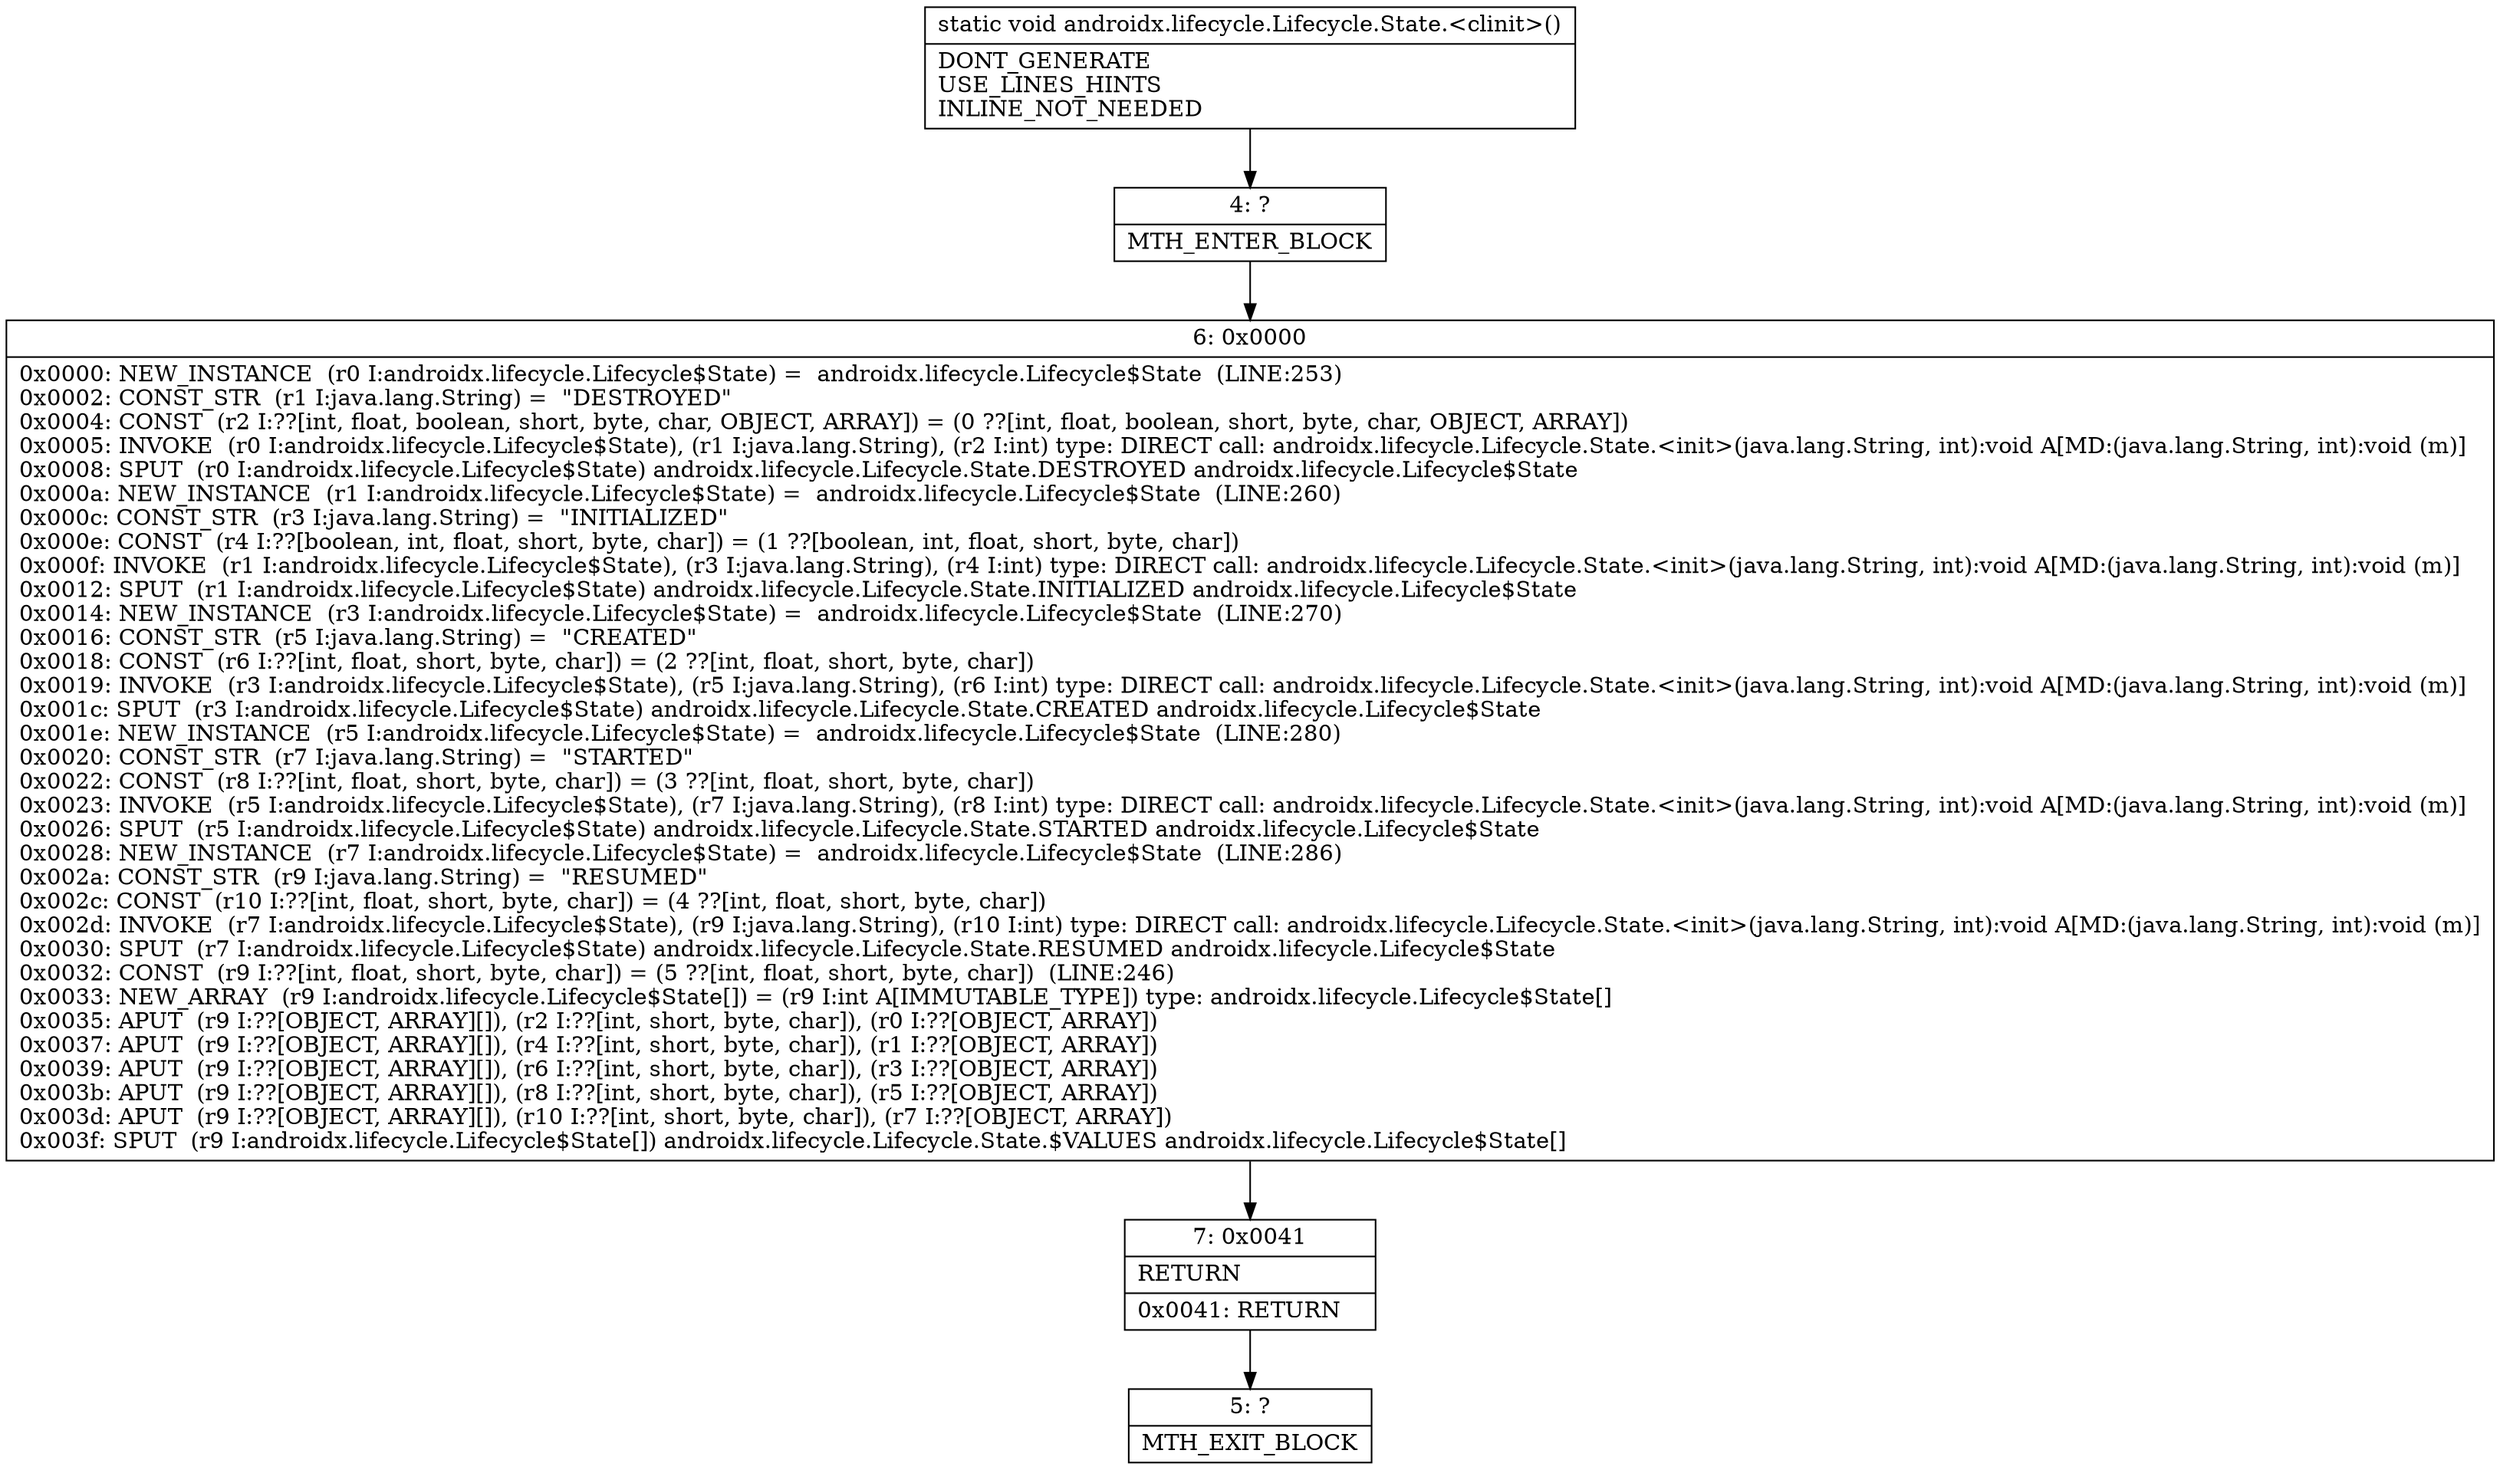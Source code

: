 digraph "CFG forandroidx.lifecycle.Lifecycle.State.\<clinit\>()V" {
Node_4 [shape=record,label="{4\:\ ?|MTH_ENTER_BLOCK\l}"];
Node_6 [shape=record,label="{6\:\ 0x0000|0x0000: NEW_INSTANCE  (r0 I:androidx.lifecycle.Lifecycle$State) =  androidx.lifecycle.Lifecycle$State  (LINE:253)\l0x0002: CONST_STR  (r1 I:java.lang.String) =  \"DESTROYED\" \l0x0004: CONST  (r2 I:??[int, float, boolean, short, byte, char, OBJECT, ARRAY]) = (0 ??[int, float, boolean, short, byte, char, OBJECT, ARRAY]) \l0x0005: INVOKE  (r0 I:androidx.lifecycle.Lifecycle$State), (r1 I:java.lang.String), (r2 I:int) type: DIRECT call: androidx.lifecycle.Lifecycle.State.\<init\>(java.lang.String, int):void A[MD:(java.lang.String, int):void (m)]\l0x0008: SPUT  (r0 I:androidx.lifecycle.Lifecycle$State) androidx.lifecycle.Lifecycle.State.DESTROYED androidx.lifecycle.Lifecycle$State \l0x000a: NEW_INSTANCE  (r1 I:androidx.lifecycle.Lifecycle$State) =  androidx.lifecycle.Lifecycle$State  (LINE:260)\l0x000c: CONST_STR  (r3 I:java.lang.String) =  \"INITIALIZED\" \l0x000e: CONST  (r4 I:??[boolean, int, float, short, byte, char]) = (1 ??[boolean, int, float, short, byte, char]) \l0x000f: INVOKE  (r1 I:androidx.lifecycle.Lifecycle$State), (r3 I:java.lang.String), (r4 I:int) type: DIRECT call: androidx.lifecycle.Lifecycle.State.\<init\>(java.lang.String, int):void A[MD:(java.lang.String, int):void (m)]\l0x0012: SPUT  (r1 I:androidx.lifecycle.Lifecycle$State) androidx.lifecycle.Lifecycle.State.INITIALIZED androidx.lifecycle.Lifecycle$State \l0x0014: NEW_INSTANCE  (r3 I:androidx.lifecycle.Lifecycle$State) =  androidx.lifecycle.Lifecycle$State  (LINE:270)\l0x0016: CONST_STR  (r5 I:java.lang.String) =  \"CREATED\" \l0x0018: CONST  (r6 I:??[int, float, short, byte, char]) = (2 ??[int, float, short, byte, char]) \l0x0019: INVOKE  (r3 I:androidx.lifecycle.Lifecycle$State), (r5 I:java.lang.String), (r6 I:int) type: DIRECT call: androidx.lifecycle.Lifecycle.State.\<init\>(java.lang.String, int):void A[MD:(java.lang.String, int):void (m)]\l0x001c: SPUT  (r3 I:androidx.lifecycle.Lifecycle$State) androidx.lifecycle.Lifecycle.State.CREATED androidx.lifecycle.Lifecycle$State \l0x001e: NEW_INSTANCE  (r5 I:androidx.lifecycle.Lifecycle$State) =  androidx.lifecycle.Lifecycle$State  (LINE:280)\l0x0020: CONST_STR  (r7 I:java.lang.String) =  \"STARTED\" \l0x0022: CONST  (r8 I:??[int, float, short, byte, char]) = (3 ??[int, float, short, byte, char]) \l0x0023: INVOKE  (r5 I:androidx.lifecycle.Lifecycle$State), (r7 I:java.lang.String), (r8 I:int) type: DIRECT call: androidx.lifecycle.Lifecycle.State.\<init\>(java.lang.String, int):void A[MD:(java.lang.String, int):void (m)]\l0x0026: SPUT  (r5 I:androidx.lifecycle.Lifecycle$State) androidx.lifecycle.Lifecycle.State.STARTED androidx.lifecycle.Lifecycle$State \l0x0028: NEW_INSTANCE  (r7 I:androidx.lifecycle.Lifecycle$State) =  androidx.lifecycle.Lifecycle$State  (LINE:286)\l0x002a: CONST_STR  (r9 I:java.lang.String) =  \"RESUMED\" \l0x002c: CONST  (r10 I:??[int, float, short, byte, char]) = (4 ??[int, float, short, byte, char]) \l0x002d: INVOKE  (r7 I:androidx.lifecycle.Lifecycle$State), (r9 I:java.lang.String), (r10 I:int) type: DIRECT call: androidx.lifecycle.Lifecycle.State.\<init\>(java.lang.String, int):void A[MD:(java.lang.String, int):void (m)]\l0x0030: SPUT  (r7 I:androidx.lifecycle.Lifecycle$State) androidx.lifecycle.Lifecycle.State.RESUMED androidx.lifecycle.Lifecycle$State \l0x0032: CONST  (r9 I:??[int, float, short, byte, char]) = (5 ??[int, float, short, byte, char])  (LINE:246)\l0x0033: NEW_ARRAY  (r9 I:androidx.lifecycle.Lifecycle$State[]) = (r9 I:int A[IMMUTABLE_TYPE]) type: androidx.lifecycle.Lifecycle$State[] \l0x0035: APUT  (r9 I:??[OBJECT, ARRAY][]), (r2 I:??[int, short, byte, char]), (r0 I:??[OBJECT, ARRAY]) \l0x0037: APUT  (r9 I:??[OBJECT, ARRAY][]), (r4 I:??[int, short, byte, char]), (r1 I:??[OBJECT, ARRAY]) \l0x0039: APUT  (r9 I:??[OBJECT, ARRAY][]), (r6 I:??[int, short, byte, char]), (r3 I:??[OBJECT, ARRAY]) \l0x003b: APUT  (r9 I:??[OBJECT, ARRAY][]), (r8 I:??[int, short, byte, char]), (r5 I:??[OBJECT, ARRAY]) \l0x003d: APUT  (r9 I:??[OBJECT, ARRAY][]), (r10 I:??[int, short, byte, char]), (r7 I:??[OBJECT, ARRAY]) \l0x003f: SPUT  (r9 I:androidx.lifecycle.Lifecycle$State[]) androidx.lifecycle.Lifecycle.State.$VALUES androidx.lifecycle.Lifecycle$State[] \l}"];
Node_7 [shape=record,label="{7\:\ 0x0041|RETURN\l|0x0041: RETURN   \l}"];
Node_5 [shape=record,label="{5\:\ ?|MTH_EXIT_BLOCK\l}"];
MethodNode[shape=record,label="{static void androidx.lifecycle.Lifecycle.State.\<clinit\>()  | DONT_GENERATE\lUSE_LINES_HINTS\lINLINE_NOT_NEEDED\l}"];
MethodNode -> Node_4;Node_4 -> Node_6;
Node_6 -> Node_7;
Node_7 -> Node_5;
}

